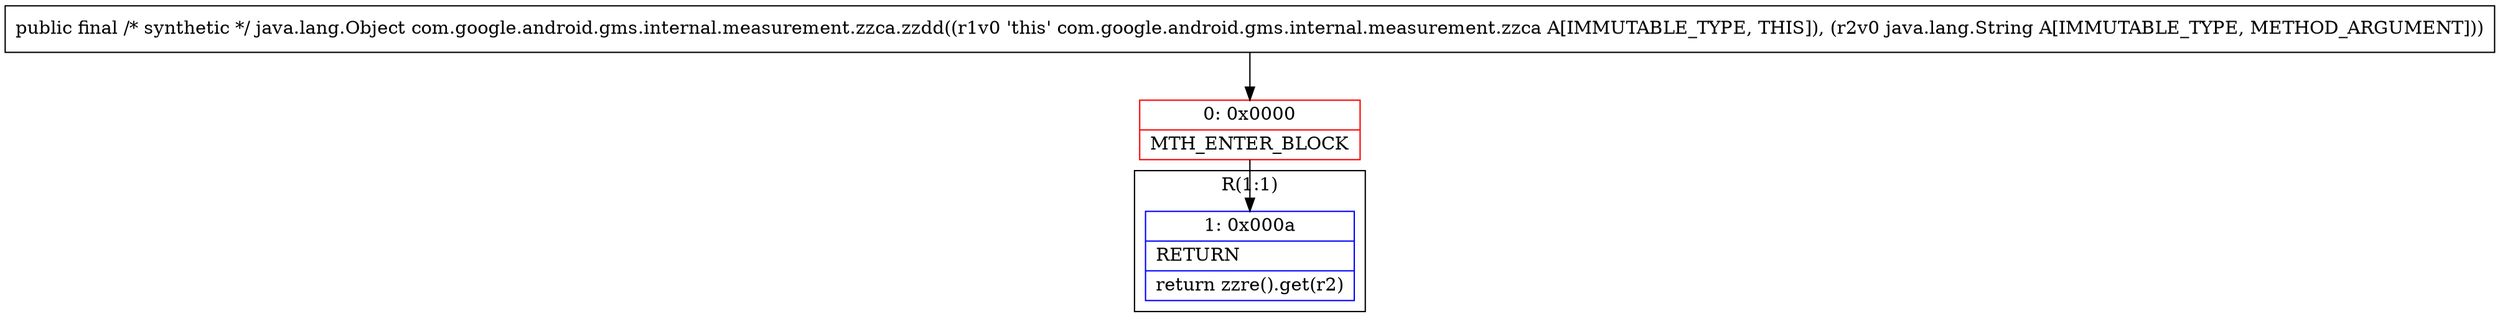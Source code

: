 digraph "CFG forcom.google.android.gms.internal.measurement.zzca.zzdd(Ljava\/lang\/String;)Ljava\/lang\/Object;" {
subgraph cluster_Region_945084648 {
label = "R(1:1)";
node [shape=record,color=blue];
Node_1 [shape=record,label="{1\:\ 0x000a|RETURN\l|return zzre().get(r2)\l}"];
}
Node_0 [shape=record,color=red,label="{0\:\ 0x0000|MTH_ENTER_BLOCK\l}"];
MethodNode[shape=record,label="{public final \/* synthetic *\/ java.lang.Object com.google.android.gms.internal.measurement.zzca.zzdd((r1v0 'this' com.google.android.gms.internal.measurement.zzca A[IMMUTABLE_TYPE, THIS]), (r2v0 java.lang.String A[IMMUTABLE_TYPE, METHOD_ARGUMENT])) }"];
MethodNode -> Node_0;
Node_0 -> Node_1;
}

